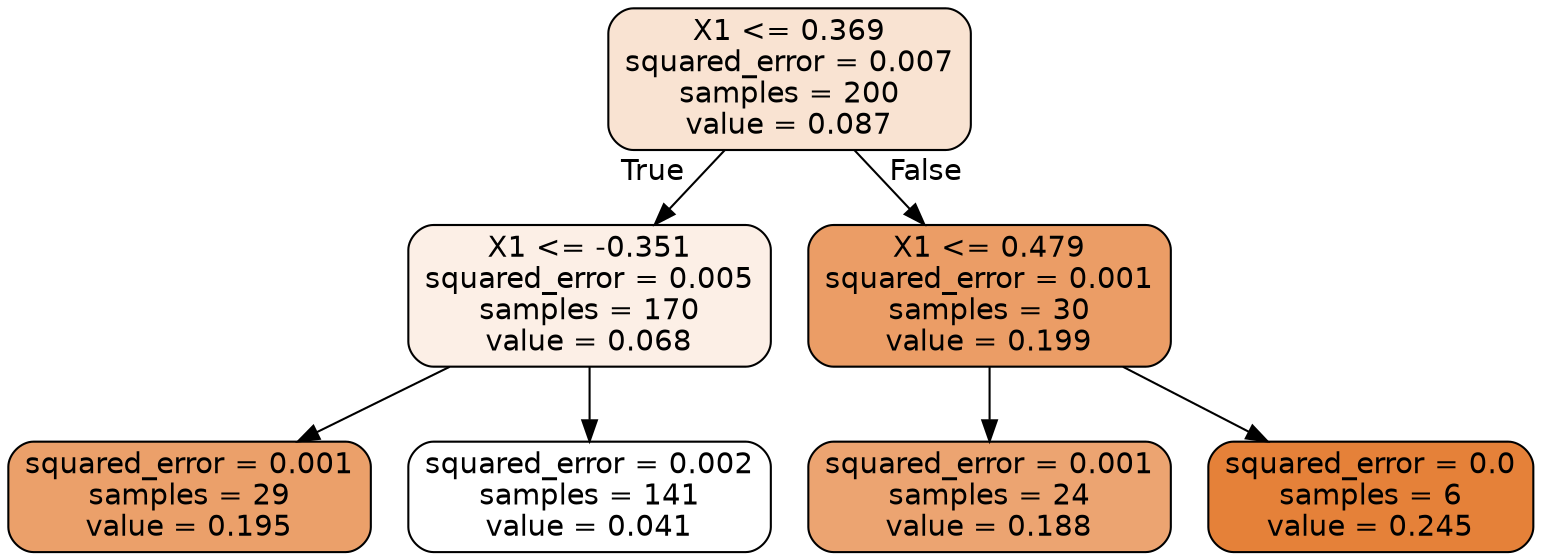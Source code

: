 digraph Tree {
node [shape=box, style="filled, rounded", color="black", fontname="helvetica"] ;
edge [fontname="helvetica"] ;
0 [label="X1 <= 0.369\nsquared_error = 0.007\nsamples = 200\nvalue = 0.087", fillcolor="#f9e3d2"] ;
1 [label="X1 <= -0.351\nsquared_error = 0.005\nsamples = 170\nvalue = 0.068", fillcolor="#fcefe6"] ;
0 -> 1 [labeldistance=2.5, labelangle=45, headlabel="True"] ;
2 [label="squared_error = 0.001\nsamples = 29\nvalue = 0.195", fillcolor="#eba06a"] ;
1 -> 2 ;
3 [label="squared_error = 0.002\nsamples = 141\nvalue = 0.041", fillcolor="#ffffff"] ;
1 -> 3 ;
4 [label="X1 <= 0.479\nsquared_error = 0.001\nsamples = 30\nvalue = 0.199", fillcolor="#eb9d66"] ;
0 -> 4 [labeldistance=2.5, labelangle=-45, headlabel="False"] ;
5 [label="squared_error = 0.001\nsamples = 24\nvalue = 0.188", fillcolor="#eca471"] ;
4 -> 5 ;
6 [label="squared_error = 0.0\nsamples = 6\nvalue = 0.245", fillcolor="#e58139"] ;
4 -> 6 ;
}